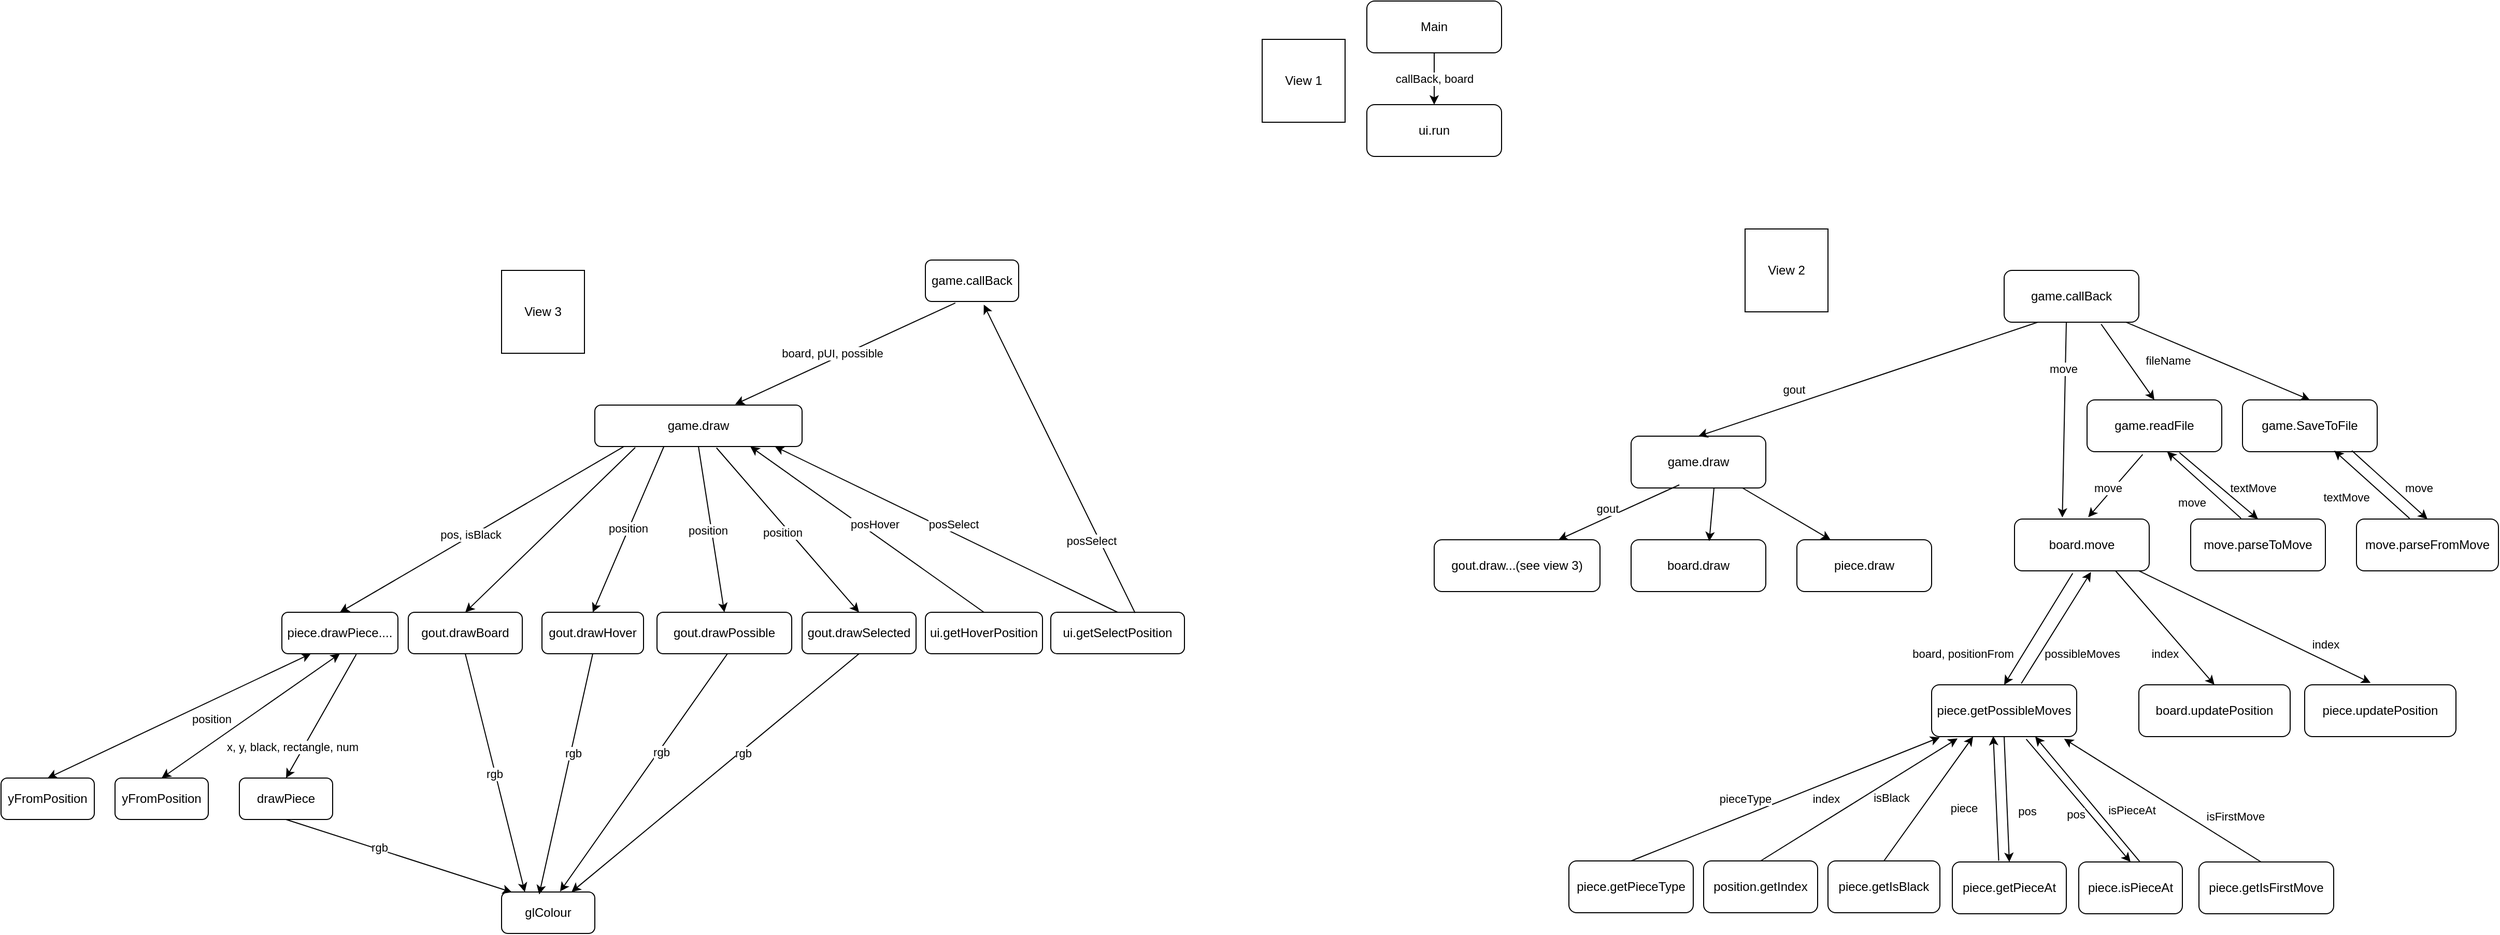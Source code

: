 <mxfile version="24.7.16">
  <diagram id="C5RBs43oDa-KdzZeNtuy" name="Page-1">
    <mxGraphModel dx="3247" dy="728" grid="0" gridSize="10" guides="1" tooltips="1" connect="1" arrows="1" fold="1" page="0" pageScale="1" pageWidth="827" pageHeight="1169" math="0" shadow="0">
      <root>
        <mxCell id="WIyWlLk6GJQsqaUBKTNV-0" />
        <mxCell id="WIyWlLk6GJQsqaUBKTNV-1" parent="WIyWlLk6GJQsqaUBKTNV-0" />
        <mxCell id="sFm-YpRzGea-GavigfYg-17" value="callBack, board" style="edgeStyle=orthogonalEdgeStyle;rounded=0;orthogonalLoop=1;jettySize=auto;html=1;" parent="WIyWlLk6GJQsqaUBKTNV-1" source="WIyWlLk6GJQsqaUBKTNV-11" target="sFm-YpRzGea-GavigfYg-0" edge="1">
          <mxGeometry relative="1" as="geometry" />
        </mxCell>
        <mxCell id="WIyWlLk6GJQsqaUBKTNV-11" value="Main" style="rounded=1;whiteSpace=wrap;html=1;fontSize=12;glass=0;strokeWidth=1;shadow=0;" parent="WIyWlLk6GJQsqaUBKTNV-1" vertex="1">
          <mxGeometry x="-335" y="80" width="130" height="50" as="geometry" />
        </mxCell>
        <mxCell id="sFm-YpRzGea-GavigfYg-0" value="ui.run" style="rounded=1;whiteSpace=wrap;html=1;fontSize=12;glass=0;strokeWidth=1;shadow=0;" parent="WIyWlLk6GJQsqaUBKTNV-1" vertex="1">
          <mxGeometry x="-335" y="180" width="130" height="50" as="geometry" />
        </mxCell>
        <mxCell id="sFm-YpRzGea-GavigfYg-1" value="board.draw" style="rounded=1;whiteSpace=wrap;html=1;fontSize=12;glass=0;strokeWidth=1;shadow=0;" parent="WIyWlLk6GJQsqaUBKTNV-1" vertex="1">
          <mxGeometry x="-80" y="600" width="130" height="50" as="geometry" />
        </mxCell>
        <mxCell id="sFm-YpRzGea-GavigfYg-2" value="game.callBack" style="rounded=1;whiteSpace=wrap;html=1;fontSize=12;glass=0;strokeWidth=1;shadow=0;" parent="WIyWlLk6GJQsqaUBKTNV-1" vertex="1">
          <mxGeometry x="280" y="340" width="130" height="50" as="geometry" />
        </mxCell>
        <mxCell id="sFm-YpRzGea-GavigfYg-3" value="game.readFile" style="rounded=1;whiteSpace=wrap;html=1;fontSize=12;glass=0;strokeWidth=1;shadow=0;" parent="WIyWlLk6GJQsqaUBKTNV-1" vertex="1">
          <mxGeometry x="360" y="465" width="130" height="50" as="geometry" />
        </mxCell>
        <mxCell id="sFm-YpRzGea-GavigfYg-4" value="game.draw" style="rounded=1;whiteSpace=wrap;html=1;fontSize=12;glass=0;strokeWidth=1;shadow=0;" parent="WIyWlLk6GJQsqaUBKTNV-1" vertex="1">
          <mxGeometry x="-80" y="500" width="130" height="50" as="geometry" />
        </mxCell>
        <mxCell id="sFm-YpRzGea-GavigfYg-12" value="board.updatePosition" style="rounded=1;whiteSpace=wrap;html=1;fontSize=12;glass=0;strokeWidth=1;shadow=0;" parent="WIyWlLk6GJQsqaUBKTNV-1" vertex="1">
          <mxGeometry x="410" y="740" width="146" height="50" as="geometry" />
        </mxCell>
        <mxCell id="sFm-YpRzGea-GavigfYg-13" value="&lt;span style=&quot;text-align: left; text-wrap: nowrap;&quot;&gt;piece.&lt;/span&gt;&lt;span style=&quot;text-align: left; text-wrap: nowrap;&quot;&gt;getPieceAt&lt;/span&gt;" style="rounded=1;whiteSpace=wrap;html=1;fontSize=12;glass=0;strokeWidth=1;shadow=0;" parent="WIyWlLk6GJQsqaUBKTNV-1" vertex="1">
          <mxGeometry x="230" y="911" width="110" height="50" as="geometry" />
        </mxCell>
        <mxCell id="sFm-YpRzGea-GavigfYg-14" value="move.parseToMove" style="rounded=1;whiteSpace=wrap;html=1;fontSize=12;glass=0;strokeWidth=1;shadow=0;" parent="WIyWlLk6GJQsqaUBKTNV-1" vertex="1">
          <mxGeometry x="460" y="580" width="130" height="50" as="geometry" />
        </mxCell>
        <mxCell id="sFm-YpRzGea-GavigfYg-15" value="piece.getPossibleMoves" style="rounded=1;whiteSpace=wrap;html=1;fontSize=12;glass=0;strokeWidth=1;shadow=0;" parent="WIyWlLk6GJQsqaUBKTNV-1" vertex="1">
          <mxGeometry x="210" y="740" width="140" height="50" as="geometry" />
        </mxCell>
        <mxCell id="sFm-YpRzGea-GavigfYg-16" value="board.move" style="rounded=1;whiteSpace=wrap;html=1;fontSize=12;glass=0;strokeWidth=1;shadow=0;" parent="WIyWlLk6GJQsqaUBKTNV-1" vertex="1">
          <mxGeometry x="290" y="580" width="130" height="50" as="geometry" />
        </mxCell>
        <mxCell id="sFm-YpRzGea-GavigfYg-18" value="piece.draw" style="rounded=1;whiteSpace=wrap;html=1;fontSize=12;glass=0;strokeWidth=1;shadow=0;" parent="WIyWlLk6GJQsqaUBKTNV-1" vertex="1">
          <mxGeometry x="80" y="600" width="130" height="50" as="geometry" />
        </mxCell>
        <mxCell id="sFm-YpRzGea-GavigfYg-20" value="gout.draw...(see view 3)" style="rounded=1;whiteSpace=wrap;html=1;fontSize=12;glass=0;strokeWidth=1;shadow=0;" parent="WIyWlLk6GJQsqaUBKTNV-1" vertex="1">
          <mxGeometry x="-270" y="600" width="160" height="50" as="geometry" />
        </mxCell>
        <mxCell id="sFm-YpRzGea-GavigfYg-21" value="" style="endArrow=classic;html=1;rounded=0;entryX=0.75;entryY=0;entryDx=0;entryDy=0;exitX=0.358;exitY=0.94;exitDx=0;exitDy=0;exitPerimeter=0;" parent="WIyWlLk6GJQsqaUBKTNV-1" source="sFm-YpRzGea-GavigfYg-4" target="sFm-YpRzGea-GavigfYg-20" edge="1">
          <mxGeometry width="50" height="50" relative="1" as="geometry">
            <mxPoint x="-30" y="560" as="sourcePoint" />
            <mxPoint x="-60" y="600" as="targetPoint" />
          </mxGeometry>
        </mxCell>
        <mxCell id="3GuK9QYulZX3crndDD6Z-28" value="gout" style="edgeLabel;html=1;align=center;verticalAlign=middle;resizable=0;points=[];" vertex="1" connectable="0" parent="sFm-YpRzGea-GavigfYg-21">
          <mxGeometry x="-0.18" y="1" relative="1" as="geometry">
            <mxPoint x="-22" as="offset" />
          </mxGeometry>
        </mxCell>
        <mxCell id="sFm-YpRzGea-GavigfYg-22" value="" style="endArrow=classic;html=1;rounded=0;entryX=0.58;entryY=0.028;entryDx=0;entryDy=0;entryPerimeter=0;" parent="WIyWlLk6GJQsqaUBKTNV-1" target="sFm-YpRzGea-GavigfYg-1" edge="1">
          <mxGeometry width="50" height="50" relative="1" as="geometry">
            <mxPoint y="550" as="sourcePoint" />
            <mxPoint x="50" y="600" as="targetPoint" />
          </mxGeometry>
        </mxCell>
        <mxCell id="sFm-YpRzGea-GavigfYg-23" value="" style="endArrow=classic;html=1;rounded=0;entryX=0.25;entryY=0;entryDx=0;entryDy=0;" parent="WIyWlLk6GJQsqaUBKTNV-1" source="sFm-YpRzGea-GavigfYg-4" target="sFm-YpRzGea-GavigfYg-18" edge="1">
          <mxGeometry width="50" height="50" relative="1" as="geometry">
            <mxPoint x="139" y="537" as="sourcePoint" />
            <mxPoint x="30" y="590" as="targetPoint" />
          </mxGeometry>
        </mxCell>
        <mxCell id="sFm-YpRzGea-GavigfYg-24" value="" style="endArrow=classic;html=1;rounded=0;entryX=0.5;entryY=0;entryDx=0;entryDy=0;exitX=0.25;exitY=1;exitDx=0;exitDy=0;" parent="WIyWlLk6GJQsqaUBKTNV-1" source="sFm-YpRzGea-GavigfYg-2" edge="1" target="sFm-YpRzGea-GavigfYg-4">
          <mxGeometry width="50" height="50" relative="1" as="geometry">
            <mxPoint x="189" y="507" as="sourcePoint" />
            <mxPoint x="80" y="560" as="targetPoint" />
          </mxGeometry>
        </mxCell>
        <mxCell id="3GuK9QYulZX3crndDD6Z-25" value="gout" style="edgeLabel;html=1;align=center;verticalAlign=middle;resizable=0;points=[];" vertex="1" connectable="0" parent="sFm-YpRzGea-GavigfYg-24">
          <mxGeometry x="0.438" y="-2" relative="1" as="geometry">
            <mxPoint y="-12" as="offset" />
          </mxGeometry>
        </mxCell>
        <mxCell id="sFm-YpRzGea-GavigfYg-25" value="" style="endArrow=classic;html=1;rounded=0;entryX=0.5;entryY=0;entryDx=0;entryDy=0;exitX=0.72;exitY=1.037;exitDx=0;exitDy=0;exitPerimeter=0;" parent="WIyWlLk6GJQsqaUBKTNV-1" source="sFm-YpRzGea-GavigfYg-2" target="sFm-YpRzGea-GavigfYg-3" edge="1">
          <mxGeometry width="50" height="50" relative="1" as="geometry">
            <mxPoint x="363" y="390" as="sourcePoint" />
            <mxPoint x="130" y="560" as="targetPoint" />
          </mxGeometry>
        </mxCell>
        <mxCell id="3GuK9QYulZX3crndDD6Z-4" value="fileName" style="edgeLabel;html=1;align=center;verticalAlign=middle;resizable=0;points=[];" vertex="1" connectable="0" parent="sFm-YpRzGea-GavigfYg-25">
          <mxGeometry x="-0.112" y="-3" relative="1" as="geometry">
            <mxPoint x="44" y="1" as="offset" />
          </mxGeometry>
        </mxCell>
        <mxCell id="sFm-YpRzGea-GavigfYg-28" value="" style="endArrow=classic;html=1;rounded=0;entryX=0.5;entryY=0;entryDx=0;entryDy=0;exitX=0.686;exitY=1.018;exitDx=0;exitDy=0;exitPerimeter=0;" parent="WIyWlLk6GJQsqaUBKTNV-1" source="sFm-YpRzGea-GavigfYg-3" target="sFm-YpRzGea-GavigfYg-14" edge="1">
          <mxGeometry width="50" height="50" relative="1" as="geometry">
            <mxPoint x="384" y="484" as="sourcePoint" />
            <mxPoint x="410" y="620" as="targetPoint" />
          </mxGeometry>
        </mxCell>
        <mxCell id="3GuK9QYulZX3crndDD6Z-8" value="textMove" style="edgeLabel;html=1;align=center;verticalAlign=middle;resizable=0;points=[];" vertex="1" connectable="0" parent="sFm-YpRzGea-GavigfYg-28">
          <mxGeometry x="0.065" y="-1" relative="1" as="geometry">
            <mxPoint x="31" y="-1" as="offset" />
          </mxGeometry>
        </mxCell>
        <mxCell id="sFm-YpRzGea-GavigfYg-29" value="" style="endArrow=classic;html=1;rounded=0;exitX=0.432;exitY=1.048;exitDx=0;exitDy=0;exitPerimeter=0;entryX=0.5;entryY=0;entryDx=0;entryDy=0;" parent="WIyWlLk6GJQsqaUBKTNV-1" source="sFm-YpRzGea-GavigfYg-16" edge="1" target="sFm-YpRzGea-GavigfYg-15">
          <mxGeometry width="50" height="50" relative="1" as="geometry">
            <mxPoint x="490" y="680" as="sourcePoint" />
            <mxPoint x="490" y="740" as="targetPoint" />
          </mxGeometry>
        </mxCell>
        <mxCell id="3GuK9QYulZX3crndDD6Z-3" value="board, positionFrom" style="edgeLabel;html=1;align=center;verticalAlign=middle;resizable=0;points=[];" vertex="1" connectable="0" parent="sFm-YpRzGea-GavigfYg-29">
          <mxGeometry x="-0.016" y="-1" relative="1" as="geometry">
            <mxPoint x="-73" y="25" as="offset" />
          </mxGeometry>
        </mxCell>
        <mxCell id="sFm-YpRzGea-GavigfYg-30" value="" style="endArrow=classic;html=1;rounded=0;entryX=0.355;entryY=-0.029;entryDx=0;entryDy=0;entryPerimeter=0;" parent="WIyWlLk6GJQsqaUBKTNV-1" edge="1" target="sFm-YpRzGea-GavigfYg-16">
          <mxGeometry width="50" height="50" relative="1" as="geometry">
            <mxPoint x="340" y="390" as="sourcePoint" />
            <mxPoint x="450" y="620" as="targetPoint" />
          </mxGeometry>
        </mxCell>
        <mxCell id="3GuK9QYulZX3crndDD6Z-12" value="move" style="edgeLabel;html=1;align=center;verticalAlign=middle;resizable=0;points=[];" vertex="1" connectable="0" parent="sFm-YpRzGea-GavigfYg-30">
          <mxGeometry x="0.419" y="1" relative="1" as="geometry">
            <mxPoint x="-2" y="-89" as="offset" />
          </mxGeometry>
        </mxCell>
        <mxCell id="3GuK9QYulZX3crndDD6Z-1" value="" style="endArrow=classic;html=1;rounded=0;exitX=0.618;exitY=-0.025;exitDx=0;exitDy=0;exitPerimeter=0;entryX=0.568;entryY=1.022;entryDx=0;entryDy=0;entryPerimeter=0;" edge="1" parent="WIyWlLk6GJQsqaUBKTNV-1" source="sFm-YpRzGea-GavigfYg-15" target="sFm-YpRzGea-GavigfYg-16">
          <mxGeometry width="50" height="50" relative="1" as="geometry">
            <mxPoint x="426" y="632" as="sourcePoint" />
            <mxPoint x="410" y="730" as="targetPoint" />
          </mxGeometry>
        </mxCell>
        <mxCell id="3GuK9QYulZX3crndDD6Z-2" value="possibleMoves" style="edgeLabel;html=1;align=center;verticalAlign=middle;resizable=0;points=[];" vertex="1" connectable="0" parent="3GuK9QYulZX3crndDD6Z-1">
          <mxGeometry x="0.188" y="2" relative="1" as="geometry">
            <mxPoint x="20" y="36" as="offset" />
          </mxGeometry>
        </mxCell>
        <mxCell id="3GuK9QYulZX3crndDD6Z-6" value="" style="endArrow=classic;html=1;rounded=0;entryX=0.547;entryY=-0.035;entryDx=0;entryDy=0;entryPerimeter=0;exitX=0.413;exitY=1.054;exitDx=0;exitDy=0;exitPerimeter=0;" edge="1" parent="WIyWlLk6GJQsqaUBKTNV-1" source="sFm-YpRzGea-GavigfYg-3" target="sFm-YpRzGea-GavigfYg-16">
          <mxGeometry width="50" height="50" relative="1" as="geometry">
            <mxPoint x="350" y="400" as="sourcePoint" />
            <mxPoint x="346" y="679" as="targetPoint" />
          </mxGeometry>
        </mxCell>
        <mxCell id="3GuK9QYulZX3crndDD6Z-11" value="move" style="edgeLabel;html=1;align=center;verticalAlign=middle;resizable=0;points=[];" vertex="1" connectable="0" parent="3GuK9QYulZX3crndDD6Z-6">
          <mxGeometry x="-0.376" relative="1" as="geometry">
            <mxPoint x="-18" y="13" as="offset" />
          </mxGeometry>
        </mxCell>
        <mxCell id="3GuK9QYulZX3crndDD6Z-9" value="" style="endArrow=classic;html=1;rounded=0;entryX=0.594;entryY=1;entryDx=0;entryDy=0;entryPerimeter=0;exitX=0.374;exitY=-0.013;exitDx=0;exitDy=0;exitPerimeter=0;" edge="1" parent="WIyWlLk6GJQsqaUBKTNV-1" source="sFm-YpRzGea-GavigfYg-14" target="sFm-YpRzGea-GavigfYg-3">
          <mxGeometry width="50" height="50" relative="1" as="geometry">
            <mxPoint x="538.02" y="597.05" as="sourcePoint" />
            <mxPoint x="470.0" y="525.0" as="targetPoint" />
          </mxGeometry>
        </mxCell>
        <mxCell id="3GuK9QYulZX3crndDD6Z-10" value="move" style="edgeLabel;html=1;align=center;verticalAlign=middle;resizable=0;points=[];" vertex="1" connectable="0" parent="3GuK9QYulZX3crndDD6Z-9">
          <mxGeometry x="0.065" y="-1" relative="1" as="geometry">
            <mxPoint x="-11" y="19" as="offset" />
          </mxGeometry>
        </mxCell>
        <mxCell id="3GuK9QYulZX3crndDD6Z-13" value="" style="endArrow=classic;html=1;rounded=0;exitX=0.75;exitY=1;exitDx=0;exitDy=0;entryX=0.5;entryY=0;entryDx=0;entryDy=0;" edge="1" parent="WIyWlLk6GJQsqaUBKTNV-1" source="sFm-YpRzGea-GavigfYg-16" target="sFm-YpRzGea-GavigfYg-12">
          <mxGeometry width="50" height="50" relative="1" as="geometry">
            <mxPoint x="700" y="848" as="sourcePoint" />
            <mxPoint x="702" y="670" as="targetPoint" />
          </mxGeometry>
        </mxCell>
        <mxCell id="3GuK9QYulZX3crndDD6Z-14" value="index" style="edgeLabel;html=1;align=center;verticalAlign=middle;resizable=0;points=[];" vertex="1" connectable="0" parent="3GuK9QYulZX3crndDD6Z-13">
          <mxGeometry x="0.188" y="2" relative="1" as="geometry">
            <mxPoint x="-11" y="16" as="offset" />
          </mxGeometry>
        </mxCell>
        <mxCell id="3GuK9QYulZX3crndDD6Z-15" value="&lt;span style=&quot;text-align: left; text-wrap: nowrap;&quot;&gt;piece.&lt;/span&gt;&lt;span style=&quot;text-align: left; text-wrap: nowrap;&quot;&gt;isPieceAt&lt;/span&gt;" style="rounded=1;whiteSpace=wrap;html=1;fontSize=12;glass=0;strokeWidth=1;shadow=0;" vertex="1" parent="WIyWlLk6GJQsqaUBKTNV-1">
          <mxGeometry x="352" y="911" width="100" height="50" as="geometry" />
        </mxCell>
        <mxCell id="3GuK9QYulZX3crndDD6Z-16" value="" style="endArrow=classic;html=1;rounded=0;entryX=0.5;entryY=0;entryDx=0;entryDy=0;exitX=0.5;exitY=1;exitDx=0;exitDy=0;" edge="1" parent="WIyWlLk6GJQsqaUBKTNV-1" source="sFm-YpRzGea-GavigfYg-15" target="sFm-YpRzGea-GavigfYg-13">
          <mxGeometry width="50" height="50" relative="1" as="geometry">
            <mxPoint x="270" y="820" as="sourcePoint" />
            <mxPoint x="126.52" y="800.0" as="targetPoint" />
          </mxGeometry>
        </mxCell>
        <mxCell id="3GuK9QYulZX3crndDD6Z-17" value="pos" style="edgeLabel;html=1;align=center;verticalAlign=middle;resizable=0;points=[];" vertex="1" connectable="0" parent="3GuK9QYulZX3crndDD6Z-16">
          <mxGeometry x="0.188" y="2" relative="1" as="geometry">
            <mxPoint x="17" as="offset" />
          </mxGeometry>
        </mxCell>
        <mxCell id="3GuK9QYulZX3crndDD6Z-18" value="" style="endArrow=none;html=1;rounded=0;exitX=0.5;exitY=0;exitDx=0;exitDy=0;entryX=0.652;entryY=1.049;entryDx=0;entryDy=0;entryPerimeter=0;startArrow=classic;startFill=1;endFill=0;" edge="1" parent="WIyWlLk6GJQsqaUBKTNV-1" source="3GuK9QYulZX3crndDD6Z-15" target="sFm-YpRzGea-GavigfYg-15">
          <mxGeometry width="50" height="50" relative="1" as="geometry">
            <mxPoint x="477" y="890" as="sourcePoint" />
            <mxPoint x="390" y="972" as="targetPoint" />
          </mxGeometry>
        </mxCell>
        <mxCell id="3GuK9QYulZX3crndDD6Z-24" value="pos" style="edgeLabel;html=1;align=center;verticalAlign=middle;resizable=0;points=[];" vertex="1" connectable="0" parent="3GuK9QYulZX3crndDD6Z-18">
          <mxGeometry x="-0.229" y="-1" relative="1" as="geometry">
            <mxPoint x="-15" as="offset" />
          </mxGeometry>
        </mxCell>
        <mxCell id="3GuK9QYulZX3crndDD6Z-20" value="" style="endArrow=none;html=1;rounded=0;exitX=0.714;exitY=1;exitDx=0;exitDy=0;entryX=0.588;entryY=-0.009;entryDx=0;entryDy=0;entryPerimeter=0;startArrow=classic;startFill=1;endFill=0;exitPerimeter=0;" edge="1" parent="WIyWlLk6GJQsqaUBKTNV-1" source="sFm-YpRzGea-GavigfYg-15" target="3GuK9QYulZX3crndDD6Z-15">
          <mxGeometry width="50" height="50" relative="1" as="geometry">
            <mxPoint x="454" y="919" as="sourcePoint" />
            <mxPoint x="400" y="840" as="targetPoint" />
          </mxGeometry>
        </mxCell>
        <mxCell id="3GuK9QYulZX3crndDD6Z-21" value="isPieceAt" style="edgeLabel;html=1;align=center;verticalAlign=middle;resizable=0;points=[];" vertex="1" connectable="0" parent="3GuK9QYulZX3crndDD6Z-20">
          <mxGeometry x="0.03" y="2" relative="1" as="geometry">
            <mxPoint x="39" y="10" as="offset" />
          </mxGeometry>
        </mxCell>
        <mxCell id="3GuK9QYulZX3crndDD6Z-22" value="" style="endArrow=none;html=1;rounded=0;exitX=0.425;exitY=0.989;exitDx=0;exitDy=0;entryX=0.407;entryY=-0.022;entryDx=0;entryDy=0;entryPerimeter=0;startArrow=classic;startFill=1;endFill=0;exitPerimeter=0;" edge="1" parent="WIyWlLk6GJQsqaUBKTNV-1" source="sFm-YpRzGea-GavigfYg-15" target="sFm-YpRzGea-GavigfYg-13">
          <mxGeometry width="50" height="50" relative="1" as="geometry">
            <mxPoint x="220.0" y="820.0" as="sourcePoint" />
            <mxPoint x="143.95" y="897.2" as="targetPoint" />
          </mxGeometry>
        </mxCell>
        <mxCell id="3GuK9QYulZX3crndDD6Z-23" value="piece" style="edgeLabel;html=1;align=center;verticalAlign=middle;resizable=0;points=[];" vertex="1" connectable="0" parent="3GuK9QYulZX3crndDD6Z-22">
          <mxGeometry x="0.03" y="2" relative="1" as="geometry">
            <mxPoint x="-33" y="7" as="offset" />
          </mxGeometry>
        </mxCell>
        <mxCell id="3GuK9QYulZX3crndDD6Z-29" value="gout.drawHover" style="rounded=1;whiteSpace=wrap;html=1;" vertex="1" parent="WIyWlLk6GJQsqaUBKTNV-1">
          <mxGeometry x="-1131" y="670" width="98" height="40" as="geometry" />
        </mxCell>
        <mxCell id="3GuK9QYulZX3crndDD6Z-30" value="glColour" style="rounded=1;whiteSpace=wrap;html=1;" vertex="1" parent="WIyWlLk6GJQsqaUBKTNV-1">
          <mxGeometry x="-1170" y="940" width="90" height="40" as="geometry" />
        </mxCell>
        <mxCell id="3GuK9QYulZX3crndDD6Z-31" value="gout.drawBoard" style="rounded=1;whiteSpace=wrap;html=1;" vertex="1" parent="WIyWlLk6GJQsqaUBKTNV-1">
          <mxGeometry x="-1260" y="670" width="110" height="40" as="geometry" />
        </mxCell>
        <mxCell id="3GuK9QYulZX3crndDD6Z-32" value="game.draw" style="rounded=1;whiteSpace=wrap;html=1;" vertex="1" parent="WIyWlLk6GJQsqaUBKTNV-1">
          <mxGeometry x="-1080" y="470" width="200" height="40" as="geometry" />
        </mxCell>
        <mxCell id="3GuK9QYulZX3crndDD6Z-33" value="" style="endArrow=classic;html=1;rounded=0;exitX=0.195;exitY=1.024;exitDx=0;exitDy=0;entryX=0.5;entryY=0;entryDx=0;entryDy=0;exitPerimeter=0;" edge="1" parent="WIyWlLk6GJQsqaUBKTNV-1" source="3GuK9QYulZX3crndDD6Z-32" target="3GuK9QYulZX3crndDD6Z-31">
          <mxGeometry width="50" height="50" relative="1" as="geometry">
            <mxPoint x="-540" y="570" as="sourcePoint" />
            <mxPoint x="-810" y="740" as="targetPoint" />
          </mxGeometry>
        </mxCell>
        <mxCell id="3GuK9QYulZX3crndDD6Z-34" value="" style="endArrow=classic;html=1;rounded=0;exitX=0.333;exitY=1.003;exitDx=0;exitDy=0;entryX=0.5;entryY=0;entryDx=0;entryDy=0;exitPerimeter=0;" edge="1" parent="WIyWlLk6GJQsqaUBKTNV-1" source="3GuK9QYulZX3crndDD6Z-32" target="3GuK9QYulZX3crndDD6Z-29">
          <mxGeometry width="50" height="50" relative="1" as="geometry">
            <mxPoint x="-582" y="572" as="sourcePoint" />
            <mxPoint x="-485" y="630" as="targetPoint" />
          </mxGeometry>
        </mxCell>
        <mxCell id="3GuK9QYulZX3crndDD6Z-35" value="position" style="edgeLabel;html=1;align=center;verticalAlign=middle;resizable=0;points=[];" vertex="1" connectable="0" parent="3GuK9QYulZX3crndDD6Z-34">
          <mxGeometry x="-0.05" y="-3" relative="1" as="geometry">
            <mxPoint y="4" as="offset" />
          </mxGeometry>
        </mxCell>
        <mxCell id="3GuK9QYulZX3crndDD6Z-36" value="" style="endArrow=classic;html=1;rounded=0;exitX=0.5;exitY=1;exitDx=0;exitDy=0;entryX=0.403;entryY=0.059;entryDx=0;entryDy=0;entryPerimeter=0;" edge="1" parent="WIyWlLk6GJQsqaUBKTNV-1" source="3GuK9QYulZX3crndDD6Z-29" target="3GuK9QYulZX3crndDD6Z-30">
          <mxGeometry width="50" height="50" relative="1" as="geometry">
            <mxPoint x="-797" y="730" as="sourcePoint" />
            <mxPoint x="-770" y="795" as="targetPoint" />
          </mxGeometry>
        </mxCell>
        <mxCell id="3GuK9QYulZX3crndDD6Z-37" value="rgb" style="edgeLabel;html=1;align=center;verticalAlign=middle;resizable=0;points=[];" vertex="1" connectable="0" parent="3GuK9QYulZX3crndDD6Z-36">
          <mxGeometry x="-0.181" y="2" relative="1" as="geometry">
            <mxPoint as="offset" />
          </mxGeometry>
        </mxCell>
        <mxCell id="3GuK9QYulZX3crndDD6Z-38" value="" style="endArrow=classic;html=1;rounded=0;exitX=0.5;exitY=1;exitDx=0;exitDy=0;entryX=0.25;entryY=0;entryDx=0;entryDy=0;" edge="1" parent="WIyWlLk6GJQsqaUBKTNV-1" source="3GuK9QYulZX3crndDD6Z-31" target="3GuK9QYulZX3crndDD6Z-30">
          <mxGeometry width="50" height="50" relative="1" as="geometry">
            <mxPoint x="-685" y="725" as="sourcePoint" />
            <mxPoint x="-645" y="775" as="targetPoint" />
          </mxGeometry>
        </mxCell>
        <mxCell id="3GuK9QYulZX3crndDD6Z-39" value="rgb" style="edgeLabel;html=1;align=center;verticalAlign=middle;resizable=0;points=[];" vertex="1" connectable="0" parent="3GuK9QYulZX3crndDD6Z-38">
          <mxGeometry x="0.008" y="-1" relative="1" as="geometry">
            <mxPoint as="offset" />
          </mxGeometry>
        </mxCell>
        <mxCell id="3GuK9QYulZX3crndDD6Z-40" value="drawPiece" style="rounded=1;whiteSpace=wrap;html=1;" vertex="1" parent="WIyWlLk6GJQsqaUBKTNV-1">
          <mxGeometry x="-1423" y="830.0" width="90" height="40" as="geometry" />
        </mxCell>
        <mxCell id="3GuK9QYulZX3crndDD6Z-41" value="gout.drawPossible" style="rounded=1;whiteSpace=wrap;html=1;" vertex="1" parent="WIyWlLk6GJQsqaUBKTNV-1">
          <mxGeometry x="-1020" y="670" width="130" height="40" as="geometry" />
        </mxCell>
        <mxCell id="3GuK9QYulZX3crndDD6Z-42" value="gout.drawSelected" style="rounded=1;whiteSpace=wrap;html=1;" vertex="1" parent="WIyWlLk6GJQsqaUBKTNV-1">
          <mxGeometry x="-880" y="670" width="110" height="40" as="geometry" />
        </mxCell>
        <mxCell id="3GuK9QYulZX3crndDD6Z-43" value="ui.getHoverPosition" style="rounded=1;whiteSpace=wrap;html=1;" vertex="1" parent="WIyWlLk6GJQsqaUBKTNV-1">
          <mxGeometry x="-761" y="670" width="113" height="40" as="geometry" />
        </mxCell>
        <mxCell id="3GuK9QYulZX3crndDD6Z-44" value="" style="endArrow=classic;html=1;rounded=0;exitX=0.5;exitY=0;exitDx=0;exitDy=0;entryX=0.75;entryY=1;entryDx=0;entryDy=0;" edge="1" parent="WIyWlLk6GJQsqaUBKTNV-1" source="3GuK9QYulZX3crndDD6Z-43" target="3GuK9QYulZX3crndDD6Z-32">
          <mxGeometry width="50" height="50" relative="1" as="geometry">
            <mxPoint x="-680" y="577" as="sourcePoint" />
            <mxPoint x="-710" y="470" as="targetPoint" />
          </mxGeometry>
        </mxCell>
        <mxCell id="3GuK9QYulZX3crndDD6Z-45" value="posHover" style="edgeLabel;html=1;align=center;verticalAlign=middle;resizable=0;points=[];" vertex="1" connectable="0" parent="3GuK9QYulZX3crndDD6Z-44">
          <mxGeometry x="-0.05" y="-3" relative="1" as="geometry">
            <mxPoint y="-7" as="offset" />
          </mxGeometry>
        </mxCell>
        <mxCell id="3GuK9QYulZX3crndDD6Z-46" value="" style="endArrow=classic;html=1;rounded=0;exitX=0.587;exitY=1.031;exitDx=0;exitDy=0;entryX=0.5;entryY=0;entryDx=0;entryDy=0;exitPerimeter=0;" edge="1" parent="WIyWlLk6GJQsqaUBKTNV-1" source="3GuK9QYulZX3crndDD6Z-32" target="3GuK9QYulZX3crndDD6Z-42">
          <mxGeometry width="50" height="50" relative="1" as="geometry">
            <mxPoint x="-593" y="572" as="sourcePoint" />
            <mxPoint x="-661" y="645" as="targetPoint" />
          </mxGeometry>
        </mxCell>
        <mxCell id="3GuK9QYulZX3crndDD6Z-47" value="position" style="edgeLabel;html=1;align=center;verticalAlign=middle;resizable=0;points=[];" vertex="1" connectable="0" parent="3GuK9QYulZX3crndDD6Z-46">
          <mxGeometry x="-0.05" y="-3" relative="1" as="geometry">
            <mxPoint y="4" as="offset" />
          </mxGeometry>
        </mxCell>
        <mxCell id="3GuK9QYulZX3crndDD6Z-48" value="" style="endArrow=classic;html=1;rounded=0;exitX=0.5;exitY=1;exitDx=0;exitDy=0;entryX=0.5;entryY=0;entryDx=0;entryDy=0;" edge="1" parent="WIyWlLk6GJQsqaUBKTNV-1" source="3GuK9QYulZX3crndDD6Z-32" target="3GuK9QYulZX3crndDD6Z-41">
          <mxGeometry width="50" height="50" relative="1" as="geometry">
            <mxPoint x="-700" y="550" as="sourcePoint" />
            <mxPoint x="-870" y="623" as="targetPoint" />
          </mxGeometry>
        </mxCell>
        <mxCell id="3GuK9QYulZX3crndDD6Z-49" value="position" style="edgeLabel;html=1;align=center;verticalAlign=middle;resizable=0;points=[];" vertex="1" connectable="0" parent="3GuK9QYulZX3crndDD6Z-48">
          <mxGeometry x="-0.05" y="-3" relative="1" as="geometry">
            <mxPoint y="4" as="offset" />
          </mxGeometry>
        </mxCell>
        <mxCell id="3GuK9QYulZX3crndDD6Z-50" value="" style="endArrow=classic;html=1;rounded=0;exitX=0.5;exitY=1;exitDx=0;exitDy=0;entryX=0.75;entryY=0;entryDx=0;entryDy=0;" edge="1" parent="WIyWlLk6GJQsqaUBKTNV-1" source="3GuK9QYulZX3crndDD6Z-42" target="3GuK9QYulZX3crndDD6Z-30">
          <mxGeometry width="50" height="50" relative="1" as="geometry">
            <mxPoint x="-701" y="720" as="sourcePoint" />
            <mxPoint x="-790" y="795" as="targetPoint" />
          </mxGeometry>
        </mxCell>
        <mxCell id="3GuK9QYulZX3crndDD6Z-51" value="rgb" style="edgeLabel;html=1;align=center;verticalAlign=middle;resizable=0;points=[];" vertex="1" connectable="0" parent="3GuK9QYulZX3crndDD6Z-50">
          <mxGeometry x="-0.181" y="2" relative="1" as="geometry">
            <mxPoint as="offset" />
          </mxGeometry>
        </mxCell>
        <mxCell id="3GuK9QYulZX3crndDD6Z-52" value="" style="endArrow=classic;html=1;rounded=0;exitX=0.5;exitY=1;exitDx=0;exitDy=0;entryX=0.627;entryY=-0.011;entryDx=0;entryDy=0;entryPerimeter=0;" edge="1" parent="WIyWlLk6GJQsqaUBKTNV-1" target="3GuK9QYulZX3crndDD6Z-30">
          <mxGeometry width="50" height="50" relative="1" as="geometry">
            <mxPoint x="-952" y="710" as="sourcePoint" />
            <mxPoint x="-1144.5" y="910" as="targetPoint" />
          </mxGeometry>
        </mxCell>
        <mxCell id="3GuK9QYulZX3crndDD6Z-53" value="rgb" style="edgeLabel;html=1;align=center;verticalAlign=middle;resizable=0;points=[];" vertex="1" connectable="0" parent="3GuK9QYulZX3crndDD6Z-52">
          <mxGeometry x="-0.181" y="2" relative="1" as="geometry">
            <mxPoint as="offset" />
          </mxGeometry>
        </mxCell>
        <mxCell id="3GuK9QYulZX3crndDD6Z-54" value="ui.getSelectPosition" style="rounded=1;whiteSpace=wrap;html=1;" vertex="1" parent="WIyWlLk6GJQsqaUBKTNV-1">
          <mxGeometry x="-640" y="670" width="129" height="40" as="geometry" />
        </mxCell>
        <mxCell id="3GuK9QYulZX3crndDD6Z-55" value="" style="endArrow=classic;html=1;rounded=0;exitX=0.5;exitY=0;exitDx=0;exitDy=0;entryX=0.869;entryY=1;entryDx=0;entryDy=0;entryPerimeter=0;" edge="1" parent="WIyWlLk6GJQsqaUBKTNV-1" source="3GuK9QYulZX3crndDD6Z-54" target="3GuK9QYulZX3crndDD6Z-32">
          <mxGeometry width="50" height="50" relative="1" as="geometry">
            <mxPoint x="-1100" y="605" as="sourcePoint" />
            <mxPoint x="-1180" y="510" as="targetPoint" />
          </mxGeometry>
        </mxCell>
        <mxCell id="3GuK9QYulZX3crndDD6Z-56" value="posSelect" style="edgeLabel;html=1;align=center;verticalAlign=middle;resizable=0;points=[];" vertex="1" connectable="0" parent="3GuK9QYulZX3crndDD6Z-55">
          <mxGeometry x="-0.05" y="-3" relative="1" as="geometry">
            <mxPoint x="-3" y="-7" as="offset" />
          </mxGeometry>
        </mxCell>
        <mxCell id="3GuK9QYulZX3crndDD6Z-61" value="piece.drawPiece...." style="rounded=1;whiteSpace=wrap;html=1;" vertex="1" parent="WIyWlLk6GJQsqaUBKTNV-1">
          <mxGeometry x="-1382" y="670" width="112" height="40" as="geometry" />
        </mxCell>
        <mxCell id="3GuK9QYulZX3crndDD6Z-64" value="" style="endArrow=none;html=1;rounded=0;exitX=0.5;exitY=0;exitDx=0;exitDy=0;entryX=0.138;entryY=1.008;entryDx=0;entryDy=0;entryPerimeter=0;startArrow=classic;startFill=1;endFill=0;" edge="1" parent="WIyWlLk6GJQsqaUBKTNV-1" source="3GuK9QYulZX3crndDD6Z-61" target="3GuK9QYulZX3crndDD6Z-32">
          <mxGeometry width="50" height="50" relative="1" as="geometry">
            <mxPoint x="-1405" y="680" as="sourcePoint" />
            <mxPoint x="-1043" y="573" as="targetPoint" />
          </mxGeometry>
        </mxCell>
        <mxCell id="3GuK9QYulZX3crndDD6Z-65" value="pos, isBlack" style="edgeLabel;html=1;align=center;verticalAlign=middle;resizable=0;points=[];" vertex="1" connectable="0" parent="3GuK9QYulZX3crndDD6Z-64">
          <mxGeometry x="-0.05" y="-3" relative="1" as="geometry">
            <mxPoint x="-6" y="-2" as="offset" />
          </mxGeometry>
        </mxCell>
        <mxCell id="3GuK9QYulZX3crndDD6Z-66" value="yFromPosition" style="rounded=1;whiteSpace=wrap;html=1;" vertex="1" parent="WIyWlLk6GJQsqaUBKTNV-1">
          <mxGeometry x="-1543" y="830" width="90" height="40" as="geometry" />
        </mxCell>
        <mxCell id="3GuK9QYulZX3crndDD6Z-67" value="" style="endArrow=classic;html=1;rounded=0;exitX=0.5;exitY=1;exitDx=0;exitDy=0;entryX=0.111;entryY=0.006;entryDx=0;entryDy=0;entryPerimeter=0;" edge="1" parent="WIyWlLk6GJQsqaUBKTNV-1" source="3GuK9QYulZX3crndDD6Z-40" target="3GuK9QYulZX3crndDD6Z-30">
          <mxGeometry width="50" height="50" relative="1" as="geometry">
            <mxPoint x="-1106" y="780" as="sourcePoint" />
            <mxPoint x="-1070" y="910" as="targetPoint" />
          </mxGeometry>
        </mxCell>
        <mxCell id="3GuK9QYulZX3crndDD6Z-68" value="rgb" style="edgeLabel;html=1;align=center;verticalAlign=middle;resizable=0;points=[];" vertex="1" connectable="0" parent="3GuK9QYulZX3crndDD6Z-67">
          <mxGeometry x="-0.181" y="2" relative="1" as="geometry">
            <mxPoint as="offset" />
          </mxGeometry>
        </mxCell>
        <mxCell id="3GuK9QYulZX3crndDD6Z-69" value="" style="endArrow=classic;html=1;rounded=0;exitX=0.5;exitY=1;exitDx=0;exitDy=0;entryX=0.5;entryY=0;entryDx=0;entryDy=0;startArrow=classic;startFill=1;" edge="1" parent="WIyWlLk6GJQsqaUBKTNV-1" source="3GuK9QYulZX3crndDD6Z-61" target="3GuK9QYulZX3crndDD6Z-66">
          <mxGeometry width="50" height="50" relative="1" as="geometry">
            <mxPoint x="-1343" y="843.82" as="sourcePoint" />
            <mxPoint x="-1318" y="1003.82" as="targetPoint" />
          </mxGeometry>
        </mxCell>
        <mxCell id="3GuK9QYulZX3crndDD6Z-74" value="yFromPosition" style="rounded=1;whiteSpace=wrap;html=1;" vertex="1" parent="WIyWlLk6GJQsqaUBKTNV-1">
          <mxGeometry x="-1653" y="830" width="90" height="40" as="geometry" />
        </mxCell>
        <mxCell id="3GuK9QYulZX3crndDD6Z-75" value="" style="endArrow=classic;html=1;rounded=0;entryX=0.5;entryY=0;entryDx=0;entryDy=0;startArrow=classic;startFill=1;exitX=0.25;exitY=1;exitDx=0;exitDy=0;" edge="1" parent="WIyWlLk6GJQsqaUBKTNV-1" source="3GuK9QYulZX3crndDD6Z-61" target="3GuK9QYulZX3crndDD6Z-74">
          <mxGeometry width="50" height="50" relative="1" as="geometry">
            <mxPoint x="-1498" y="790" as="sourcePoint" />
            <mxPoint x="-1458" y="1083.82" as="targetPoint" />
          </mxGeometry>
        </mxCell>
        <mxCell id="3GuK9QYulZX3crndDD6Z-121" value="position" style="edgeLabel;html=1;align=center;verticalAlign=middle;resizable=0;points=[];" vertex="1" connectable="0" parent="3GuK9QYulZX3crndDD6Z-75">
          <mxGeometry x="-0.062" relative="1" as="geometry">
            <mxPoint x="23" y="6" as="offset" />
          </mxGeometry>
        </mxCell>
        <mxCell id="3GuK9QYulZX3crndDD6Z-78" value="" style="endArrow=none;html=1;rounded=0;exitX=0.5;exitY=0;exitDx=0;exitDy=0;startArrow=classic;startFill=1;entryX=0.641;entryY=1.017;entryDx=0;entryDy=0;entryPerimeter=0;endFill=0;" edge="1" parent="WIyWlLk6GJQsqaUBKTNV-1" source="3GuK9QYulZX3crndDD6Z-40" target="3GuK9QYulZX3crndDD6Z-61">
          <mxGeometry width="50" height="50" relative="1" as="geometry">
            <mxPoint x="-1313" y="880" as="sourcePoint" />
            <mxPoint x="-1333" y="750" as="targetPoint" />
          </mxGeometry>
        </mxCell>
        <mxCell id="3GuK9QYulZX3crndDD6Z-79" value="&lt;span style=&quot;color: rgba(0, 0, 0, 0); font-family: monospace; font-size: 0px; text-align: start; background-color: rgb(251, 251, 251);&quot;&gt;%3CmxGraphModel%3E%3Croot%3E%3CmxCell%20id%3D%220%22%2F%3E%3CmxCell%20id%3D%221%22%20parent%3D%220%22%2F%3E%3CmxCell%20id%3D%222%22%20value%3D%22%22%20style%3D%22endArrow%3Dclassic%3Bhtml%3D1%3Brounded%3D0%3BexitX%3D0.5%3BexitY%3D1%3BexitDx%3D0%3BexitDy%3D0%3BentryX%3D0.5%3BentryY%3D0%3BentryDx%3D0%3BentryDy%3D0%3BstartArrow%3Dclassic%3BstartFill%3D1%3B%22%20edge%3D%221%22%20parent%3D%221%22%3E%3CmxGeometry%20width%3D%2250%22%20height%3D%2250%22%20relative%3D%221%22%20as%3D%22geometry%22%3E%3CmxPoint%20x%3D%22-315%22%20y%3D%22460%22%20as%3D%22sourcePoint%22%2F%3E%3CmxPoint%20x%3D%22-375%22%20y%3D%22540%22%20as%3D%22targetPoint%22%2F%3E%3C%2FmxGeometry%3E%3C%2FmxCell%3E%3CmxCell%20id%3D%223%22%20value%3D%22position%22%20style%3D%22edgeLabel%3Bhtml%3D1%3Balign%3Dcenter%3BverticalAlign%3Dmiddle%3Bresizable%3D0%3Bpoints%3D%5B%5D%3B%22%20vertex%3D%221%22%20connectable%3D%220%22%20parent%3D%222%22%3E%3CmxGeometry%20x%3D%22-0.05%22%20y%3D%22-3%22%20relative%3D%221%22%20as%3D%22geometry%22%3E%3CmxPoint%20x%3D%22-24%22%20y%3D%224%22%20as%3D%22offset%22%2F%3E%3C%2FmxGeometry%3E%3C%2FmxCell%3E%3C%2Froot%3E%3C%2FmxGraphModel%3E&lt;/span&gt;" style="edgeLabel;html=1;align=center;verticalAlign=middle;resizable=0;points=[];" vertex="1" connectable="0" parent="3GuK9QYulZX3crndDD6Z-78">
          <mxGeometry x="-0.05" y="-3" relative="1" as="geometry">
            <mxPoint x="-24" y="4" as="offset" />
          </mxGeometry>
        </mxCell>
        <mxCell id="3GuK9QYulZX3crndDD6Z-80" value="x, y, black, rectangle, num" style="edgeLabel;html=1;align=center;verticalAlign=middle;resizable=0;points=[];" vertex="1" connectable="0" parent="3GuK9QYulZX3crndDD6Z-78">
          <mxGeometry x="-0.342" relative="1" as="geometry">
            <mxPoint x="-16" y="9" as="offset" />
          </mxGeometry>
        </mxCell>
        <mxCell id="3GuK9QYulZX3crndDD6Z-85" value="game.callBack" style="rounded=1;whiteSpace=wrap;html=1;" vertex="1" parent="WIyWlLk6GJQsqaUBKTNV-1">
          <mxGeometry x="-761" y="330" width="90" height="40" as="geometry" />
        </mxCell>
        <mxCell id="3GuK9QYulZX3crndDD6Z-86" value="" style="endArrow=classic;html=1;rounded=0;entryX=0.677;entryY=-0.018;entryDx=0;entryDy=0;exitX=0.321;exitY=1.035;exitDx=0;exitDy=0;exitPerimeter=0;entryPerimeter=0;" edge="1" parent="WIyWlLk6GJQsqaUBKTNV-1" source="3GuK9QYulZX3crndDD6Z-85" target="3GuK9QYulZX3crndDD6Z-32">
          <mxGeometry width="50" height="50" relative="1" as="geometry">
            <mxPoint x="-686" y="287" as="sourcePoint" />
            <mxPoint x="-981" y="360" as="targetPoint" />
          </mxGeometry>
        </mxCell>
        <mxCell id="3GuK9QYulZX3crndDD6Z-87" value="board, pUI, possible" style="edgeLabel;html=1;align=center;verticalAlign=middle;resizable=0;points=[];" vertex="1" connectable="0" parent="3GuK9QYulZX3crndDD6Z-86">
          <mxGeometry x="0.461" y="-3" relative="1" as="geometry">
            <mxPoint x="37" y="-20" as="offset" />
          </mxGeometry>
        </mxCell>
        <mxCell id="3GuK9QYulZX3crndDD6Z-88" value="" style="endArrow=none;html=1;rounded=0;exitX=0.626;exitY=1.077;exitDx=0;exitDy=0;entryX=0.631;entryY=0.017;entryDx=0;entryDy=0;startArrow=classic;startFill=1;endFill=0;entryPerimeter=0;exitPerimeter=0;" edge="1" parent="WIyWlLk6GJQsqaUBKTNV-1" source="3GuK9QYulZX3crndDD6Z-85" target="3GuK9QYulZX3crndDD6Z-54">
          <mxGeometry width="50" height="50" relative="1" as="geometry">
            <mxPoint x="-533" y="420" as="sourcePoint" />
            <mxPoint x="-671" y="605" as="targetPoint" />
          </mxGeometry>
        </mxCell>
        <mxCell id="3GuK9QYulZX3crndDD6Z-89" value="posSelect" style="edgeLabel;html=1;align=center;verticalAlign=middle;resizable=0;points=[];" vertex="1" connectable="0" parent="3GuK9QYulZX3crndDD6Z-88">
          <mxGeometry x="0.266" y="-2" relative="1" as="geometry">
            <mxPoint x="13" y="38" as="offset" />
          </mxGeometry>
        </mxCell>
        <mxCell id="3GuK9QYulZX3crndDD6Z-90" value="View 3" style="whiteSpace=wrap;html=1;aspect=fixed;" vertex="1" parent="WIyWlLk6GJQsqaUBKTNV-1">
          <mxGeometry x="-1170" y="340" width="80" height="80" as="geometry" />
        </mxCell>
        <mxCell id="3GuK9QYulZX3crndDD6Z-91" value="View 1" style="whiteSpace=wrap;html=1;aspect=fixed;" vertex="1" parent="WIyWlLk6GJQsqaUBKTNV-1">
          <mxGeometry x="-436" y="117" width="80" height="80" as="geometry" />
        </mxCell>
        <mxCell id="3GuK9QYulZX3crndDD6Z-92" value="View 2" style="whiteSpace=wrap;html=1;aspect=fixed;" vertex="1" parent="WIyWlLk6GJQsqaUBKTNV-1">
          <mxGeometry x="30" y="300" width="80" height="80" as="geometry" />
        </mxCell>
        <mxCell id="3GuK9QYulZX3crndDD6Z-93" value="&lt;span style=&quot;text-align: left; text-wrap: nowrap;&quot;&gt;piece.getIsBlack&lt;/span&gt;" style="rounded=1;whiteSpace=wrap;html=1;fontSize=12;glass=0;strokeWidth=1;shadow=0;" vertex="1" parent="WIyWlLk6GJQsqaUBKTNV-1">
          <mxGeometry x="110" y="910" width="108" height="50" as="geometry" />
        </mxCell>
        <mxCell id="3GuK9QYulZX3crndDD6Z-94" value="" style="endArrow=classic;html=1;rounded=0;exitX=0.5;exitY=0;exitDx=0;exitDy=0;entryX=0.286;entryY=1;entryDx=0;entryDy=0;entryPerimeter=0;startArrow=none;startFill=0;endFill=1;" edge="1" parent="WIyWlLk6GJQsqaUBKTNV-1" source="3GuK9QYulZX3crndDD6Z-93" target="sFm-YpRzGea-GavigfYg-15">
          <mxGeometry width="50" height="50" relative="1" as="geometry">
            <mxPoint x="140" y="780" as="sourcePoint" />
            <mxPoint x="82" y="858" as="targetPoint" />
          </mxGeometry>
        </mxCell>
        <mxCell id="3GuK9QYulZX3crndDD6Z-100" value="isBlack" style="edgeLabel;html=1;align=center;verticalAlign=middle;resizable=0;points=[];" vertex="1" connectable="0" parent="3GuK9QYulZX3crndDD6Z-94">
          <mxGeometry x="0.07" y="1" relative="1" as="geometry">
            <mxPoint x="-38" y="4" as="offset" />
          </mxGeometry>
        </mxCell>
        <mxCell id="3GuK9QYulZX3crndDD6Z-96" value="&lt;span style=&quot;text-align: left; text-wrap: nowrap;&quot;&gt;piece.getIsFirstMove&lt;/span&gt;" style="rounded=1;whiteSpace=wrap;html=1;fontSize=12;glass=0;strokeWidth=1;shadow=0;" vertex="1" parent="WIyWlLk6GJQsqaUBKTNV-1">
          <mxGeometry x="468" y="911" width="130" height="50" as="geometry" />
        </mxCell>
        <mxCell id="3GuK9QYulZX3crndDD6Z-98" value="" style="endArrow=classic;html=1;rounded=0;exitX=0.464;exitY=0.005;exitDx=0;exitDy=0;entryX=0.913;entryY=1.042;entryDx=0;entryDy=0;startArrow=none;startFill=0;endFill=1;exitPerimeter=0;entryPerimeter=0;" edge="1" parent="WIyWlLk6GJQsqaUBKTNV-1" source="3GuK9QYulZX3crndDD6Z-96" target="sFm-YpRzGea-GavigfYg-15">
          <mxGeometry width="50" height="50" relative="1" as="geometry">
            <mxPoint x="63" y="910" as="sourcePoint" />
            <mxPoint x="230" y="828" as="targetPoint" />
          </mxGeometry>
        </mxCell>
        <mxCell id="3GuK9QYulZX3crndDD6Z-99" value="isFirstMove" style="edgeLabel;html=1;align=center;verticalAlign=middle;resizable=0;points=[];" vertex="1" connectable="0" parent="3GuK9QYulZX3crndDD6Z-98">
          <mxGeometry x="-0.479" y="-1" relative="1" as="geometry">
            <mxPoint x="23" y="-13" as="offset" />
          </mxGeometry>
        </mxCell>
        <mxCell id="3GuK9QYulZX3crndDD6Z-101" value="piece.updatePosition" style="rounded=1;whiteSpace=wrap;html=1;fontSize=12;glass=0;strokeWidth=1;shadow=0;" vertex="1" parent="WIyWlLk6GJQsqaUBKTNV-1">
          <mxGeometry x="570" y="740" width="146" height="50" as="geometry" />
        </mxCell>
        <mxCell id="3GuK9QYulZX3crndDD6Z-102" value="" style="endArrow=classic;html=1;rounded=0;exitX=0.924;exitY=1.001;exitDx=0;exitDy=0;entryX=0.436;entryY=-0.038;entryDx=0;entryDy=0;entryPerimeter=0;exitPerimeter=0;" edge="1" parent="WIyWlLk6GJQsqaUBKTNV-1" source="sFm-YpRzGea-GavigfYg-16" target="3GuK9QYulZX3crndDD6Z-101">
          <mxGeometry width="50" height="50" relative="1" as="geometry">
            <mxPoint x="739" y="625.5" as="sourcePoint" />
            <mxPoint x="880" y="734.5" as="targetPoint" />
          </mxGeometry>
        </mxCell>
        <mxCell id="3GuK9QYulZX3crndDD6Z-103" value="index" style="edgeLabel;html=1;align=center;verticalAlign=middle;resizable=0;points=[];" vertex="1" connectable="0" parent="3GuK9QYulZX3crndDD6Z-102">
          <mxGeometry x="0.188" y="2" relative="1" as="geometry">
            <mxPoint x="46" y="8" as="offset" />
          </mxGeometry>
        </mxCell>
        <mxCell id="3GuK9QYulZX3crndDD6Z-104" value="&lt;span style=&quot;text-align: left; text-wrap: nowrap;&quot;&gt;position.getIndex&lt;/span&gt;" style="rounded=1;whiteSpace=wrap;html=1;fontSize=12;glass=0;strokeWidth=1;shadow=0;" vertex="1" parent="WIyWlLk6GJQsqaUBKTNV-1">
          <mxGeometry x="-10" y="910" width="110" height="50" as="geometry" />
        </mxCell>
        <mxCell id="3GuK9QYulZX3crndDD6Z-105" value="" style="endArrow=classic;html=1;rounded=0;exitX=0.5;exitY=0;exitDx=0;exitDy=0;entryX=0.179;entryY=1.036;entryDx=0;entryDy=0;entryPerimeter=0;startArrow=none;startFill=0;endFill=1;" edge="1" parent="WIyWlLk6GJQsqaUBKTNV-1" source="3GuK9QYulZX3crndDD6Z-104" target="sFm-YpRzGea-GavigfYg-15">
          <mxGeometry width="50" height="50" relative="1" as="geometry">
            <mxPoint x="-40" y="880" as="sourcePoint" />
            <mxPoint x="97" y="760" as="targetPoint" />
          </mxGeometry>
        </mxCell>
        <mxCell id="3GuK9QYulZX3crndDD6Z-106" value="index" style="edgeLabel;html=1;align=center;verticalAlign=middle;resizable=0;points=[];" vertex="1" connectable="0" parent="3GuK9QYulZX3crndDD6Z-105">
          <mxGeometry x="0.07" y="1" relative="1" as="geometry">
            <mxPoint x="-38" y="4" as="offset" />
          </mxGeometry>
        </mxCell>
        <mxCell id="3GuK9QYulZX3crndDD6Z-107" value="game.SaveToFile" style="rounded=1;whiteSpace=wrap;html=1;fontSize=12;glass=0;strokeWidth=1;shadow=0;" vertex="1" parent="WIyWlLk6GJQsqaUBKTNV-1">
          <mxGeometry x="510" y="465" width="130" height="50" as="geometry" />
        </mxCell>
        <mxCell id="3GuK9QYulZX3crndDD6Z-109" value="move.parseFromMove" style="rounded=1;whiteSpace=wrap;html=1;fontSize=12;glass=0;strokeWidth=1;shadow=0;" vertex="1" parent="WIyWlLk6GJQsqaUBKTNV-1">
          <mxGeometry x="620" y="580" width="137" height="50" as="geometry" />
        </mxCell>
        <mxCell id="3GuK9QYulZX3crndDD6Z-110" value="" style="endArrow=classic;html=1;rounded=0;entryX=0.5;entryY=0;entryDx=0;entryDy=0;exitX=0.812;exitY=0.98;exitDx=0;exitDy=0;exitPerimeter=0;" edge="1" parent="WIyWlLk6GJQsqaUBKTNV-1" target="3GuK9QYulZX3crndDD6Z-109" source="3GuK9QYulZX3crndDD6Z-107">
          <mxGeometry width="50" height="50" relative="1" as="geometry">
            <mxPoint x="632" y="496" as="sourcePoint" />
            <mxPoint x="573" y="620" as="targetPoint" />
          </mxGeometry>
        </mxCell>
        <mxCell id="3GuK9QYulZX3crndDD6Z-111" value="textMove" style="edgeLabel;html=1;align=center;verticalAlign=middle;resizable=0;points=[];" vertex="1" connectable="0" parent="3GuK9QYulZX3crndDD6Z-110">
          <mxGeometry x="0.065" y="-1" relative="1" as="geometry">
            <mxPoint x="-44" y="9" as="offset" />
          </mxGeometry>
        </mxCell>
        <mxCell id="3GuK9QYulZX3crndDD6Z-112" value="" style="endArrow=classic;html=1;rounded=0;entryX=0.681;entryY=0.98;entryDx=0;entryDy=0;entryPerimeter=0;exitX=0.374;exitY=-0.013;exitDx=0;exitDy=0;exitPerimeter=0;" edge="1" parent="WIyWlLk6GJQsqaUBKTNV-1" source="3GuK9QYulZX3crndDD6Z-109" target="3GuK9QYulZX3crndDD6Z-107">
          <mxGeometry width="50" height="50" relative="1" as="geometry">
            <mxPoint x="701.02" y="597.05" as="sourcePoint" />
            <mxPoint x="620" y="495" as="targetPoint" />
          </mxGeometry>
        </mxCell>
        <mxCell id="3GuK9QYulZX3crndDD6Z-113" value="move" style="edgeLabel;html=1;align=center;verticalAlign=middle;resizable=0;points=[];" vertex="1" connectable="0" parent="3GuK9QYulZX3crndDD6Z-112">
          <mxGeometry x="0.065" y="-1" relative="1" as="geometry">
            <mxPoint x="47" y="6" as="offset" />
          </mxGeometry>
        </mxCell>
        <mxCell id="3GuK9QYulZX3crndDD6Z-114" value="" style="endArrow=classic;html=1;rounded=0;entryX=0.5;entryY=0;entryDx=0;entryDy=0;exitX=0.908;exitY=1.003;exitDx=0;exitDy=0;exitPerimeter=0;" edge="1" parent="WIyWlLk6GJQsqaUBKTNV-1" source="sFm-YpRzGea-GavigfYg-2" target="3GuK9QYulZX3crndDD6Z-107">
          <mxGeometry width="50" height="50" relative="1" as="geometry">
            <mxPoint x="420" y="380" as="sourcePoint" />
            <mxPoint x="524" y="403" as="targetPoint" />
          </mxGeometry>
        </mxCell>
        <mxCell id="3GuK9QYulZX3crndDD6Z-116" value="&lt;span style=&quot;text-align: left; text-wrap: nowrap;&quot;&gt;piece.getPieceType&lt;/span&gt;" style="rounded=1;whiteSpace=wrap;html=1;fontSize=12;glass=0;strokeWidth=1;shadow=0;" vertex="1" parent="WIyWlLk6GJQsqaUBKTNV-1">
          <mxGeometry x="-140" y="910" width="120" height="50" as="geometry" />
        </mxCell>
        <mxCell id="3GuK9QYulZX3crndDD6Z-117" value="" style="endArrow=classic;html=1;rounded=0;exitX=0.5;exitY=0;exitDx=0;exitDy=0;entryX=0.056;entryY=1.015;entryDx=0;entryDy=0;entryPerimeter=0;startArrow=none;startFill=0;endFill=1;" edge="1" parent="WIyWlLk6GJQsqaUBKTNV-1" source="3GuK9QYulZX3crndDD6Z-116" target="sFm-YpRzGea-GavigfYg-15">
          <mxGeometry width="50" height="50" relative="1" as="geometry">
            <mxPoint x="-120" y="889" as="sourcePoint" />
            <mxPoint x="97" y="770" as="targetPoint" />
          </mxGeometry>
        </mxCell>
        <mxCell id="3GuK9QYulZX3crndDD6Z-118" value="pieceType" style="edgeLabel;html=1;align=center;verticalAlign=middle;resizable=0;points=[];" vertex="1" connectable="0" parent="3GuK9QYulZX3crndDD6Z-117">
          <mxGeometry x="0.07" y="1" relative="1" as="geometry">
            <mxPoint x="-49" y="4" as="offset" />
          </mxGeometry>
        </mxCell>
      </root>
    </mxGraphModel>
  </diagram>
</mxfile>
